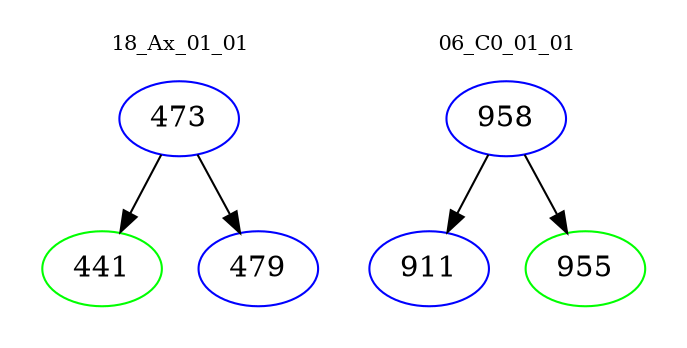 digraph{
subgraph cluster_0 {
color = white
label = "18_Ax_01_01";
fontsize=10;
T0_473 [label="473", color="blue"]
T0_473 -> T0_441 [color="black"]
T0_441 [label="441", color="green"]
T0_473 -> T0_479 [color="black"]
T0_479 [label="479", color="blue"]
}
subgraph cluster_1 {
color = white
label = "06_C0_01_01";
fontsize=10;
T1_958 [label="958", color="blue"]
T1_958 -> T1_911 [color="black"]
T1_911 [label="911", color="blue"]
T1_958 -> T1_955 [color="black"]
T1_955 [label="955", color="green"]
}
}
